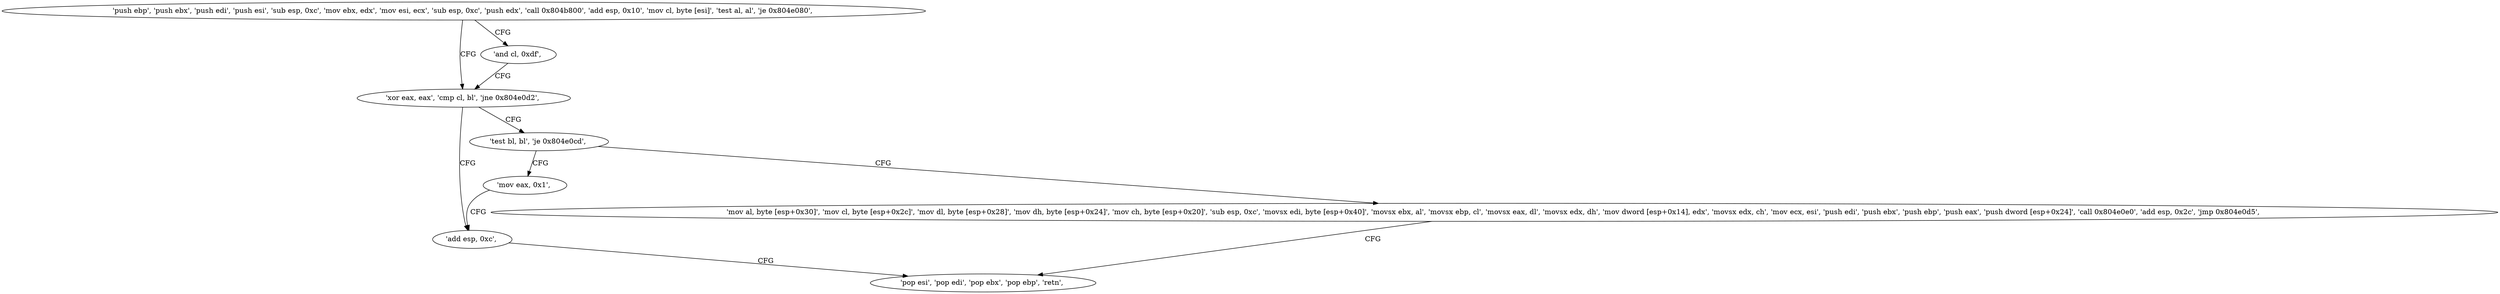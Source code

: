 digraph "func" {
"134537312" [label = "'push ebp', 'push ebx', 'push edi', 'push esi', 'sub esp, 0xc', 'mov ebx, edx', 'mov esi, ecx', 'sub esp, 0xc', 'push edx', 'call 0x804b800', 'add esp, 0x10', 'mov cl, byte [esi]', 'test al, al', 'je 0x804e080', " ]
"134537344" [label = "'xor eax, eax', 'cmp cl, bl', 'jne 0x804e0d2', " ]
"134537341" [label = "'and cl, 0xdf', " ]
"134537426" [label = "'add esp, 0xc', " ]
"134537350" [label = "'test bl, bl', 'je 0x804e0cd', " ]
"134537429" [label = "'pop esi', 'pop edi', 'pop ebx', 'pop ebp', 'retn', " ]
"134537421" [label = "'mov eax, 0x1', " ]
"134537354" [label = "'mov al, byte [esp+0x30]', 'mov cl, byte [esp+0x2c]', 'mov dl, byte [esp+0x28]', 'mov dh, byte [esp+0x24]', 'mov ch, byte [esp+0x20]', 'sub esp, 0xc', 'movsx edi, byte [esp+0x40]', 'movsx ebx, al', 'movsx ebp, cl', 'movsx eax, dl', 'movsx edx, dh', 'mov dword [esp+0x14], edx', 'movsx edx, ch', 'mov ecx, esi', 'push edi', 'push ebx', 'push ebp', 'push eax', 'push dword [esp+0x24]', 'call 0x804e0e0', 'add esp, 0x2c', 'jmp 0x804e0d5', " ]
"134537312" -> "134537344" [ label = "CFG" ]
"134537312" -> "134537341" [ label = "CFG" ]
"134537344" -> "134537426" [ label = "CFG" ]
"134537344" -> "134537350" [ label = "CFG" ]
"134537341" -> "134537344" [ label = "CFG" ]
"134537426" -> "134537429" [ label = "CFG" ]
"134537350" -> "134537421" [ label = "CFG" ]
"134537350" -> "134537354" [ label = "CFG" ]
"134537421" -> "134537426" [ label = "CFG" ]
"134537354" -> "134537429" [ label = "CFG" ]
}
